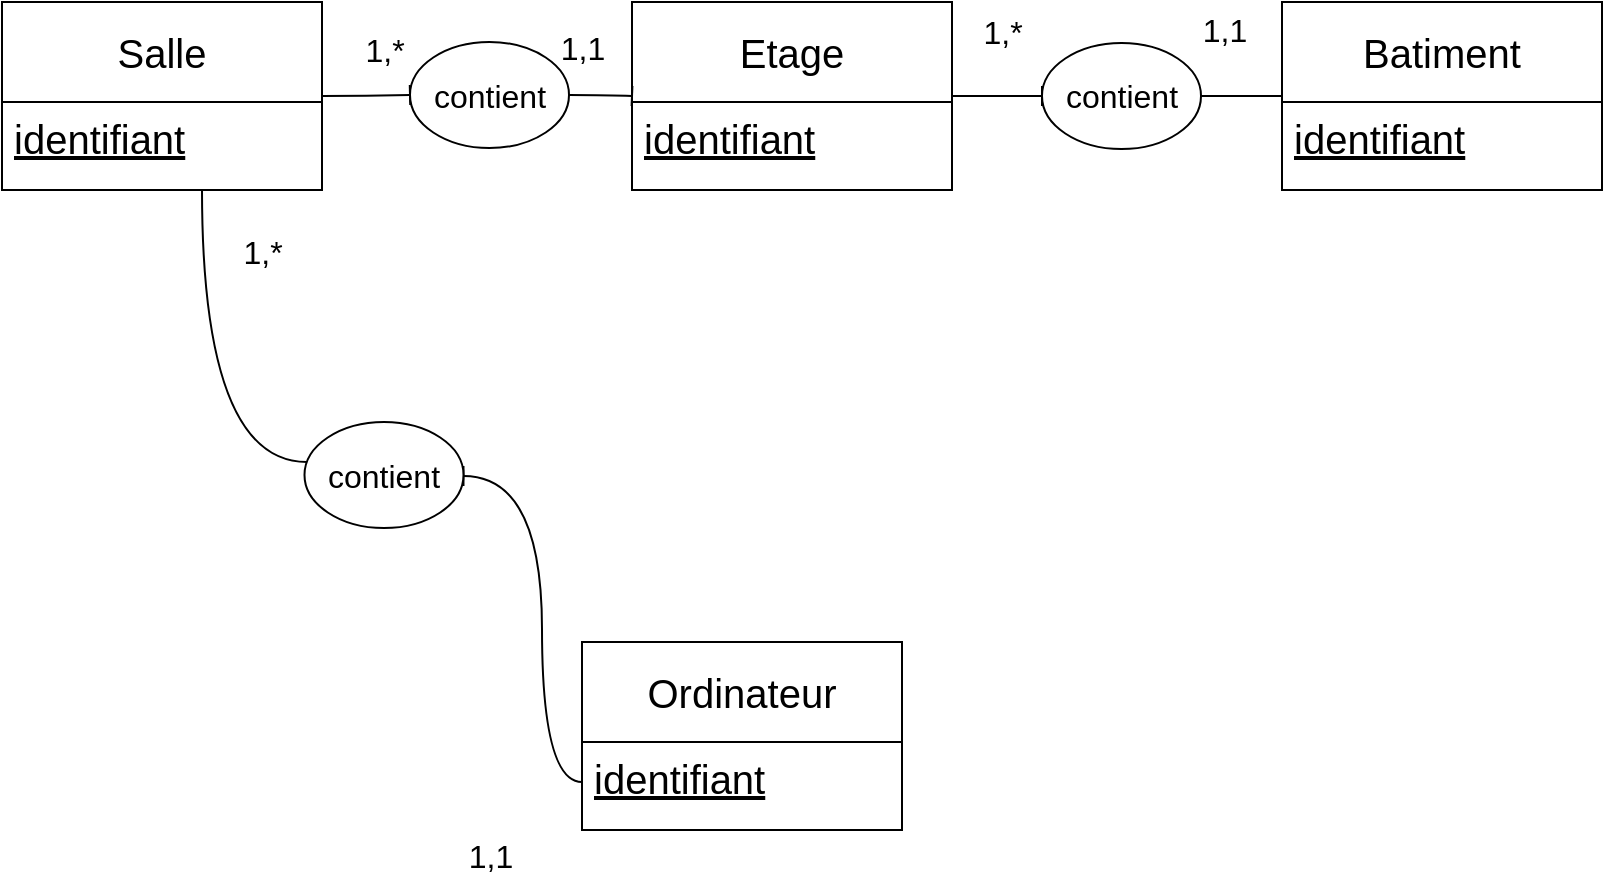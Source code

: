 <mxfile version="22.1.0" type="github">
  <diagram name="Page-1" id="gb1Xk3Oqogty75sHZNJk">
    <mxGraphModel dx="1174" dy="769" grid="1" gridSize="10" guides="1" tooltips="1" connect="1" arrows="1" fold="1" page="1" pageScale="1" pageWidth="850" pageHeight="1100" math="0" shadow="0">
      <root>
        <mxCell id="0" />
        <mxCell id="1" parent="0" />
        <mxCell id="sf0G0OYadpK-XRkGlgHM-1" value="Ordinateur" style="swimlane;fontStyle=0;childLayout=stackLayout;horizontal=1;startSize=50;fillColor=none;horizontalStack=0;resizeParent=1;resizeParentMax=0;resizeLast=0;collapsible=1;marginBottom=0;whiteSpace=wrap;html=1;fontSize=20;" vertex="1" parent="1">
          <mxGeometry x="320" y="390" width="160" height="94" as="geometry" />
        </mxCell>
        <mxCell id="sf0G0OYadpK-XRkGlgHM-3" value="&lt;u style=&quot;font-size: 20px;&quot;&gt;identifiant&lt;/u&gt;" style="text;strokeColor=none;fillColor=none;align=left;verticalAlign=top;spacingLeft=4;spacingRight=4;overflow=hidden;rotatable=0;points=[[0,0.5],[1,0.5]];portConstraint=eastwest;whiteSpace=wrap;html=1;fontSize=20;imageWidth=27;imageHeight=27;" vertex="1" parent="sf0G0OYadpK-XRkGlgHM-1">
          <mxGeometry y="50" width="160" height="44" as="geometry" />
        </mxCell>
        <mxCell id="sf0G0OYadpK-XRkGlgHM-29" style="edgeStyle=orthogonalEdgeStyle;rounded=0;orthogonalLoop=1;jettySize=auto;html=1;fontSize=12;startSize=8;endSize=8;endArrow=baseDash;endFill=0;curved=1;" edge="1" parent="1" source="sf0G0OYadpK-XRkGlgHM-26" target="sf0G0OYadpK-XRkGlgHM-21">
          <mxGeometry relative="1" as="geometry" />
        </mxCell>
        <mxCell id="sf0G0OYadpK-XRkGlgHM-11" value="Salle" style="swimlane;fontStyle=0;childLayout=stackLayout;horizontal=1;startSize=50;fillColor=none;horizontalStack=0;resizeParent=1;resizeParentMax=0;resizeLast=0;collapsible=1;marginBottom=0;whiteSpace=wrap;html=1;fontSize=20;" vertex="1" parent="1">
          <mxGeometry x="30" y="70" width="160" height="94" as="geometry" />
        </mxCell>
        <mxCell id="sf0G0OYadpK-XRkGlgHM-12" value="&lt;u style=&quot;font-size: 20px;&quot;&gt;identifiant&lt;/u&gt;" style="text;strokeColor=none;fillColor=none;align=left;verticalAlign=top;spacingLeft=4;spacingRight=4;overflow=hidden;rotatable=0;points=[[0,0.5],[1,0.5]];portConstraint=eastwest;whiteSpace=wrap;html=1;fontSize=20;imageWidth=27;imageHeight=27;" vertex="1" parent="sf0G0OYadpK-XRkGlgHM-11">
          <mxGeometry y="50" width="160" height="44" as="geometry" />
        </mxCell>
        <mxCell id="sf0G0OYadpK-XRkGlgHM-16" value="Batiment" style="swimlane;fontStyle=0;childLayout=stackLayout;horizontal=1;startSize=50;fillColor=none;horizontalStack=0;resizeParent=1;resizeParentMax=0;resizeLast=0;collapsible=1;marginBottom=0;whiteSpace=wrap;html=1;fontSize=20;" vertex="1" parent="1">
          <mxGeometry x="670" y="70" width="160" height="94" as="geometry" />
        </mxCell>
        <mxCell id="sf0G0OYadpK-XRkGlgHM-17" value="&lt;u style=&quot;font-size: 20px;&quot;&gt;identifiant&lt;/u&gt;" style="text;strokeColor=none;fillColor=none;align=left;verticalAlign=top;spacingLeft=4;spacingRight=4;overflow=hidden;rotatable=0;points=[[0,0.5],[1,0.5]];portConstraint=eastwest;whiteSpace=wrap;html=1;fontSize=20;imageWidth=27;imageHeight=27;" vertex="1" parent="sf0G0OYadpK-XRkGlgHM-16">
          <mxGeometry y="50" width="160" height="44" as="geometry" />
        </mxCell>
        <mxCell id="sf0G0OYadpK-XRkGlgHM-30" style="edgeStyle=orthogonalEdgeStyle;rounded=0;orthogonalLoop=1;jettySize=auto;html=1;fontSize=12;startSize=8;endSize=8;endArrow=baseDash;endFill=0;curved=1;" edge="1" parent="1" source="sf0G0OYadpK-XRkGlgHM-27" target="sf0G0OYadpK-XRkGlgHM-16">
          <mxGeometry relative="1" as="geometry" />
        </mxCell>
        <mxCell id="sf0G0OYadpK-XRkGlgHM-21" value="Etage" style="swimlane;fontStyle=0;childLayout=stackLayout;horizontal=1;startSize=50;fillColor=none;horizontalStack=0;resizeParent=1;resizeParentMax=0;resizeLast=0;collapsible=1;marginBottom=0;whiteSpace=wrap;html=1;fontSize=20;" vertex="1" parent="1">
          <mxGeometry x="345" y="70" width="160" height="94" as="geometry" />
        </mxCell>
        <mxCell id="sf0G0OYadpK-XRkGlgHM-22" value="&lt;u style=&quot;font-size: 20px;&quot;&gt;identifiant&lt;/u&gt;" style="text;strokeColor=none;fillColor=none;align=left;verticalAlign=top;spacingLeft=4;spacingRight=4;overflow=hidden;rotatable=0;points=[[0,0.5],[1,0.5]];portConstraint=eastwest;whiteSpace=wrap;html=1;fontSize=20;imageWidth=27;imageHeight=27;" vertex="1" parent="sf0G0OYadpK-XRkGlgHM-21">
          <mxGeometry y="50" width="160" height="44" as="geometry" />
        </mxCell>
        <mxCell id="sf0G0OYadpK-XRkGlgHM-32" value="" style="edgeStyle=orthogonalEdgeStyle;rounded=0;orthogonalLoop=1;jettySize=auto;html=1;fontSize=12;startSize=8;endSize=8;endArrow=baseDash;endFill=0;curved=1;" edge="1" parent="1" source="sf0G0OYadpK-XRkGlgHM-21" target="sf0G0OYadpK-XRkGlgHM-27">
          <mxGeometry relative="1" as="geometry">
            <mxPoint x="505" y="177" as="sourcePoint" />
            <mxPoint x="670" y="177" as="targetPoint" />
          </mxGeometry>
        </mxCell>
        <mxCell id="sf0G0OYadpK-XRkGlgHM-27" value="contient" style="ellipse;whiteSpace=wrap;html=1;fontSize=16;" vertex="1" parent="1">
          <mxGeometry x="550" y="90.5" width="79.5" height="53" as="geometry" />
        </mxCell>
        <mxCell id="sf0G0OYadpK-XRkGlgHM-33" value="" style="edgeStyle=orthogonalEdgeStyle;rounded=0;orthogonalLoop=1;jettySize=auto;html=1;fontSize=12;startSize=8;endSize=8;strokeColor=default;endArrow=baseDash;endFill=0;curved=1;" edge="1" parent="1" source="sf0G0OYadpK-XRkGlgHM-11" target="sf0G0OYadpK-XRkGlgHM-26">
          <mxGeometry relative="1" as="geometry">
            <mxPoint x="190" y="177" as="sourcePoint" />
            <mxPoint x="345" y="177" as="targetPoint" />
          </mxGeometry>
        </mxCell>
        <mxCell id="sf0G0OYadpK-XRkGlgHM-26" value="contient" style="ellipse;whiteSpace=wrap;html=1;fontSize=16;" vertex="1" parent="1">
          <mxGeometry x="234" y="90" width="79.5" height="53" as="geometry" />
        </mxCell>
        <mxCell id="sf0G0OYadpK-XRkGlgHM-34" value="" style="edgeStyle=orthogonalEdgeStyle;rounded=0;orthogonalLoop=1;jettySize=auto;html=1;fontSize=12;startSize=8;endSize=8;endArrow=baseDash;endFill=0;curved=1;" edge="1" parent="1" source="sf0G0OYadpK-XRkGlgHM-1" target="sf0G0OYadpK-XRkGlgHM-28">
          <mxGeometry relative="1" as="geometry">
            <mxPoint x="290" y="627" as="sourcePoint" />
            <mxPoint x="190" y="177" as="targetPoint" />
            <Array as="points">
              <mxPoint x="300" y="460" />
              <mxPoint x="300" y="307" />
            </Array>
          </mxGeometry>
        </mxCell>
        <mxCell id="sf0G0OYadpK-XRkGlgHM-35" style="edgeStyle=orthogonalEdgeStyle;rounded=0;orthogonalLoop=1;jettySize=auto;html=1;fontSize=12;startSize=8;endSize=8;curved=1;endArrow=baseDash;endFill=0;" edge="1" parent="1" source="sf0G0OYadpK-XRkGlgHM-28" target="sf0G0OYadpK-XRkGlgHM-11">
          <mxGeometry relative="1" as="geometry">
            <Array as="points">
              <mxPoint x="130" y="300" />
            </Array>
          </mxGeometry>
        </mxCell>
        <mxCell id="sf0G0OYadpK-XRkGlgHM-28" value="contient" style="ellipse;whiteSpace=wrap;html=1;fontSize=16;" vertex="1" parent="1">
          <mxGeometry x="181.25" y="280" width="79.5" height="53" as="geometry" />
        </mxCell>
        <mxCell id="sf0G0OYadpK-XRkGlgHM-36" value="1,1" style="text;html=1;align=center;verticalAlign=middle;resizable=0;points=[];autosize=1;strokeColor=none;fillColor=none;fontSize=16;" vertex="1" parent="1">
          <mxGeometry x="295" y="78" width="50" height="30" as="geometry" />
        </mxCell>
        <mxCell id="sf0G0OYadpK-XRkGlgHM-37" value="1,*" style="text;html=1;align=center;verticalAlign=middle;resizable=0;points=[];autosize=1;strokeColor=none;fillColor=none;fontSize=16;" vertex="1" parent="1">
          <mxGeometry x="201" y="79" width="40" height="30" as="geometry" />
        </mxCell>
        <mxCell id="sf0G0OYadpK-XRkGlgHM-38" value="1,*" style="text;html=1;align=center;verticalAlign=middle;resizable=0;points=[];autosize=1;strokeColor=none;fillColor=none;fontSize=16;" vertex="1" parent="1">
          <mxGeometry x="510" y="70" width="40" height="30" as="geometry" />
        </mxCell>
        <mxCell id="sf0G0OYadpK-XRkGlgHM-39" value="1,1" style="text;html=1;align=center;verticalAlign=middle;resizable=0;points=[];autosize=1;strokeColor=none;fillColor=none;fontSize=16;" vertex="1" parent="1">
          <mxGeometry x="616" y="69" width="50" height="30" as="geometry" />
        </mxCell>
        <mxCell id="sf0G0OYadpK-XRkGlgHM-40" value="1,*" style="text;html=1;align=center;verticalAlign=middle;resizable=0;points=[];autosize=1;strokeColor=none;fillColor=none;fontSize=16;" vertex="1" parent="1">
          <mxGeometry x="140" y="180" width="40" height="30" as="geometry" />
        </mxCell>
        <mxCell id="sf0G0OYadpK-XRkGlgHM-41" value="1,1" style="text;html=1;align=center;verticalAlign=middle;resizable=0;points=[];autosize=1;strokeColor=none;fillColor=none;fontSize=16;" vertex="1" parent="1">
          <mxGeometry x="248.75" y="482" width="50" height="30" as="geometry" />
        </mxCell>
      </root>
    </mxGraphModel>
  </diagram>
</mxfile>
